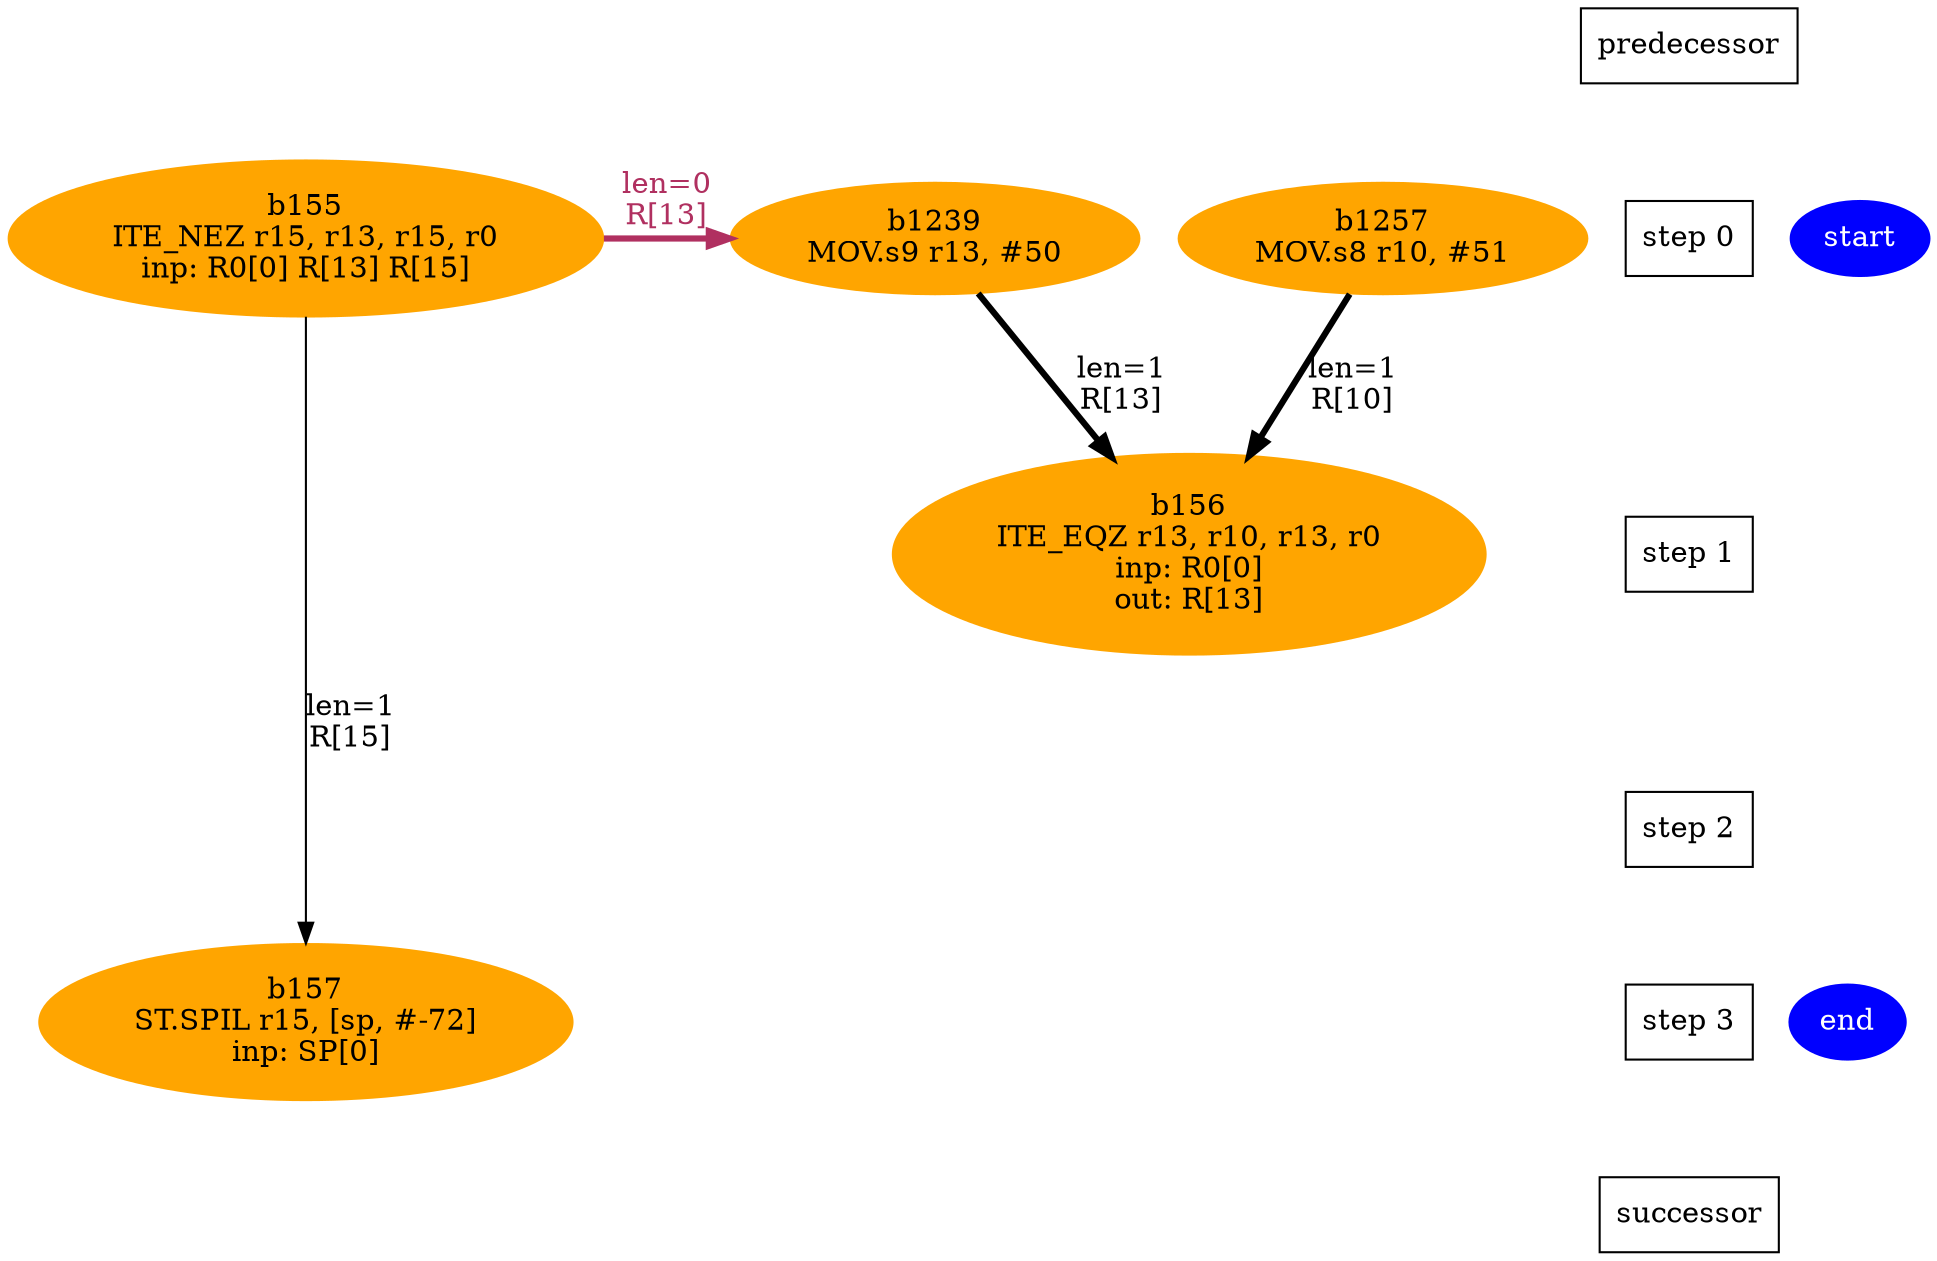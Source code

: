 digraph N {
 b155[color=orange,fontcolor=black,style=filled,label="b155\nITE_NEZ r15, r13, r15, r0\ninp: R0[0] R[13] R[15]"];  {rank=same; S0;  b155;}
 b156[color=orange,fontcolor=black,style=filled,label="b156\nITE_EQZ r13, r10, r13, r0\ninp: R0[0]\nout: R[13]"];  {rank=same; S1;  b156;}
 b157[color=orange,fontcolor=black,style=filled,label="b157\nST.SPIL r15, [sp, #-72]\ninp: SP[0]"];  {rank=same; S3;  b157;}
 b1239[color=orange,fontcolor=black,style=filled,label="b1239\nMOV.s9 r13, #50"];  {rank=same; S0;  b1239;}
 b1257[color=orange,fontcolor=black,style=filled,label="b1257\nMOV.s8 r10, #51"];  {rank=same; S0;  b1257;}
 start [color=blue,fontcolor=white,style=filled,label="start"];  {rank=same; S0;  start;}
 end [color=blue,fontcolor=white,style=filled,label="end"];  {rank=same; S3;  end;}
   b155 -> b1239 [color=maroon,fontcolor=maroon,penwidth=3,label="len=0\nR[13]",weight=1000];
   b155 -> b157 [color=black,fontcolor=black,label="len=1\nR[15]",weight=1000];
   b1239 -> b156 [color=black,fontcolor=black,penwidth=3,label="len=1\nR[13]",weight=1000];
   b1257 -> b156 [color=black,fontcolor=black,penwidth=3,label="len=1\nR[10]",weight=1000];
  Sm1 [label="predecessor",shape=box];
  S0 [label="step 0",shape=box];
  Sm1 -> S0[style=invis,weight=9000];
  S1 [label="step 1",shape=box];
  S0 -> S1[style=invis,weight=9000];
  S2 [label="step 2",shape=box];
  S1 -> S2[style=invis,weight=9000];
  S3 [label="step 3",shape=box];
  S2 -> S3[style=invis,weight=9000];
  S4 [label="successor",shape=box];
  S3 -> S4[style=invis,weight=9000];
}
